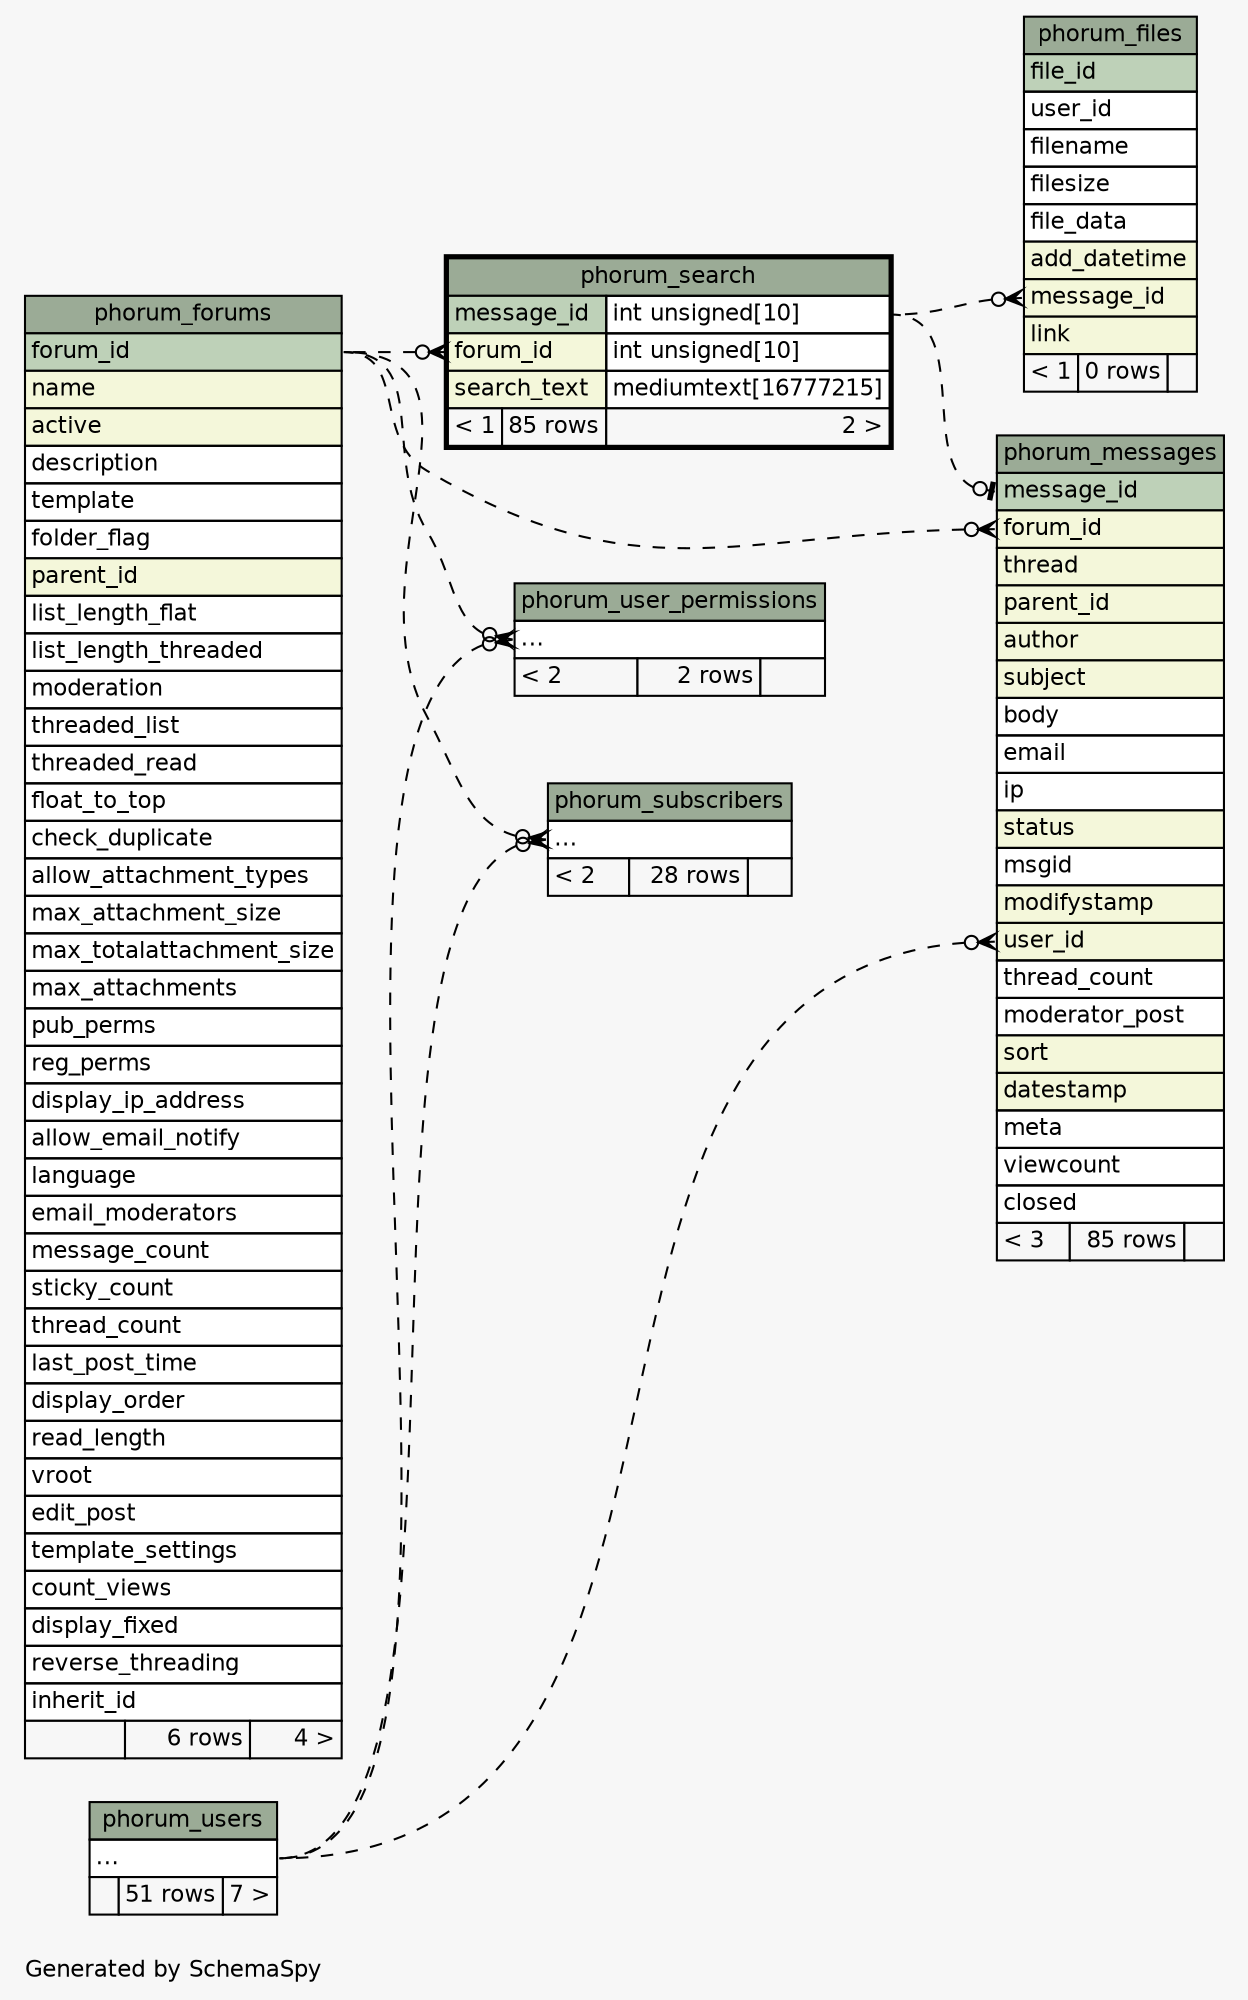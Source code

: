 // dot 2.38.0 on Mac OS X 10.9.4
// SchemaSpy rev 590
digraph "impliedTwoDegreesRelationshipsDiagram" {
  graph [
    rankdir="RL"
    bgcolor="#f7f7f7"
    label="\nGenerated by SchemaSpy"
    labeljust="l"
    nodesep="0.18"
    ranksep="0.46"
    fontname="Helvetica"
    fontsize="11"
  ];
  node [
    fontname="Helvetica"
    fontsize="11"
    shape="plaintext"
  ];
  edge [
    arrowsize="0.8"
  ];
  "phorum_files":"message_id":w -> "phorum_search":"message_id.type":e [arrowhead=none dir=back arrowtail=crowodot style=dashed];
  "phorum_messages":"forum_id":w -> "phorum_forums":"forum_id":e [arrowhead=none dir=back arrowtail=crowodot style=dashed];
  "phorum_messages":"message_id":w -> "phorum_search":"message_id.type":e [arrowhead=none dir=back arrowtail=teeodot style=dashed];
  "phorum_messages":"user_id":w -> "phorum_users":"elipses":e [arrowhead=none dir=back arrowtail=crowodot style=dashed];
  "phorum_search":"forum_id":w -> "phorum_forums":"forum_id":e [arrowhead=none dir=back arrowtail=crowodot style=dashed];
  "phorum_subscribers":"elipses":w -> "phorum_forums":"forum_id":e [arrowhead=none dir=back arrowtail=crowodot style=dashed];
  "phorum_subscribers":"elipses":w -> "phorum_users":"elipses":e [arrowhead=none dir=back arrowtail=crowodot style=dashed];
  "phorum_user_permissions":"elipses":w -> "phorum_forums":"forum_id":e [arrowhead=none dir=back arrowtail=crowodot style=dashed];
  "phorum_user_permissions":"elipses":w -> "phorum_users":"elipses":e [arrowhead=none dir=back arrowtail=crowodot style=dashed];
  "phorum_files" [
    label=<
    <TABLE BORDER="0" CELLBORDER="1" CELLSPACING="0" BGCOLOR="#ffffff">
      <TR><TD COLSPAN="3" BGCOLOR="#9bab96" ALIGN="CENTER">phorum_files</TD></TR>
      <TR><TD PORT="file_id" COLSPAN="3" BGCOLOR="#bed1b8" ALIGN="LEFT">file_id</TD></TR>
      <TR><TD PORT="user_id" COLSPAN="3" ALIGN="LEFT">user_id</TD></TR>
      <TR><TD PORT="filename" COLSPAN="3" ALIGN="LEFT">filename</TD></TR>
      <TR><TD PORT="filesize" COLSPAN="3" ALIGN="LEFT">filesize</TD></TR>
      <TR><TD PORT="file_data" COLSPAN="3" ALIGN="LEFT">file_data</TD></TR>
      <TR><TD PORT="add_datetime" COLSPAN="3" BGCOLOR="#f4f7da" ALIGN="LEFT">add_datetime</TD></TR>
      <TR><TD PORT="message_id" COLSPAN="3" BGCOLOR="#f4f7da" ALIGN="LEFT">message_id</TD></TR>
      <TR><TD PORT="link" COLSPAN="3" BGCOLOR="#f4f7da" ALIGN="LEFT">link</TD></TR>
      <TR><TD ALIGN="LEFT" BGCOLOR="#f7f7f7">&lt; 1</TD><TD ALIGN="RIGHT" BGCOLOR="#f7f7f7">0 rows</TD><TD ALIGN="RIGHT" BGCOLOR="#f7f7f7">  </TD></TR>
    </TABLE>>
    URL="phorum_files.html"
    tooltip="phorum_files"
  ];
  "phorum_forums" [
    label=<
    <TABLE BORDER="0" CELLBORDER="1" CELLSPACING="0" BGCOLOR="#ffffff">
      <TR><TD COLSPAN="3" BGCOLOR="#9bab96" ALIGN="CENTER">phorum_forums</TD></TR>
      <TR><TD PORT="forum_id" COLSPAN="3" BGCOLOR="#bed1b8" ALIGN="LEFT">forum_id</TD></TR>
      <TR><TD PORT="name" COLSPAN="3" BGCOLOR="#f4f7da" ALIGN="LEFT">name</TD></TR>
      <TR><TD PORT="active" COLSPAN="3" BGCOLOR="#f4f7da" ALIGN="LEFT">active</TD></TR>
      <TR><TD PORT="description" COLSPAN="3" ALIGN="LEFT">description</TD></TR>
      <TR><TD PORT="template" COLSPAN="3" ALIGN="LEFT">template</TD></TR>
      <TR><TD PORT="folder_flag" COLSPAN="3" ALIGN="LEFT">folder_flag</TD></TR>
      <TR><TD PORT="parent_id" COLSPAN="3" BGCOLOR="#f4f7da" ALIGN="LEFT">parent_id</TD></TR>
      <TR><TD PORT="list_length_flat" COLSPAN="3" ALIGN="LEFT">list_length_flat</TD></TR>
      <TR><TD PORT="list_length_threaded" COLSPAN="3" ALIGN="LEFT">list_length_threaded</TD></TR>
      <TR><TD PORT="moderation" COLSPAN="3" ALIGN="LEFT">moderation</TD></TR>
      <TR><TD PORT="threaded_list" COLSPAN="3" ALIGN="LEFT">threaded_list</TD></TR>
      <TR><TD PORT="threaded_read" COLSPAN="3" ALIGN="LEFT">threaded_read</TD></TR>
      <TR><TD PORT="float_to_top" COLSPAN="3" ALIGN="LEFT">float_to_top</TD></TR>
      <TR><TD PORT="check_duplicate" COLSPAN="3" ALIGN="LEFT">check_duplicate</TD></TR>
      <TR><TD PORT="allow_attachment_types" COLSPAN="3" ALIGN="LEFT">allow_attachment_types</TD></TR>
      <TR><TD PORT="max_attachment_size" COLSPAN="3" ALIGN="LEFT">max_attachment_size</TD></TR>
      <TR><TD PORT="max_totalattachment_size" COLSPAN="3" ALIGN="LEFT">max_totalattachment_size</TD></TR>
      <TR><TD PORT="max_attachments" COLSPAN="3" ALIGN="LEFT">max_attachments</TD></TR>
      <TR><TD PORT="pub_perms" COLSPAN="3" ALIGN="LEFT">pub_perms</TD></TR>
      <TR><TD PORT="reg_perms" COLSPAN="3" ALIGN="LEFT">reg_perms</TD></TR>
      <TR><TD PORT="display_ip_address" COLSPAN="3" ALIGN="LEFT">display_ip_address</TD></TR>
      <TR><TD PORT="allow_email_notify" COLSPAN="3" ALIGN="LEFT">allow_email_notify</TD></TR>
      <TR><TD PORT="language" COLSPAN="3" ALIGN="LEFT">language</TD></TR>
      <TR><TD PORT="email_moderators" COLSPAN="3" ALIGN="LEFT">email_moderators</TD></TR>
      <TR><TD PORT="message_count" COLSPAN="3" ALIGN="LEFT">message_count</TD></TR>
      <TR><TD PORT="sticky_count" COLSPAN="3" ALIGN="LEFT">sticky_count</TD></TR>
      <TR><TD PORT="thread_count" COLSPAN="3" ALIGN="LEFT">thread_count</TD></TR>
      <TR><TD PORT="last_post_time" COLSPAN="3" ALIGN="LEFT">last_post_time</TD></TR>
      <TR><TD PORT="display_order" COLSPAN="3" ALIGN="LEFT">display_order</TD></TR>
      <TR><TD PORT="read_length" COLSPAN="3" ALIGN="LEFT">read_length</TD></TR>
      <TR><TD PORT="vroot" COLSPAN="3" ALIGN="LEFT">vroot</TD></TR>
      <TR><TD PORT="edit_post" COLSPAN="3" ALIGN="LEFT">edit_post</TD></TR>
      <TR><TD PORT="template_settings" COLSPAN="3" ALIGN="LEFT">template_settings</TD></TR>
      <TR><TD PORT="count_views" COLSPAN="3" ALIGN="LEFT">count_views</TD></TR>
      <TR><TD PORT="display_fixed" COLSPAN="3" ALIGN="LEFT">display_fixed</TD></TR>
      <TR><TD PORT="reverse_threading" COLSPAN="3" ALIGN="LEFT">reverse_threading</TD></TR>
      <TR><TD PORT="inherit_id" COLSPAN="3" ALIGN="LEFT">inherit_id</TD></TR>
      <TR><TD ALIGN="LEFT" BGCOLOR="#f7f7f7">  </TD><TD ALIGN="RIGHT" BGCOLOR="#f7f7f7">6 rows</TD><TD ALIGN="RIGHT" BGCOLOR="#f7f7f7">4 &gt;</TD></TR>
    </TABLE>>
    URL="phorum_forums.html"
    tooltip="phorum_forums"
  ];
  "phorum_messages" [
    label=<
    <TABLE BORDER="0" CELLBORDER="1" CELLSPACING="0" BGCOLOR="#ffffff">
      <TR><TD COLSPAN="3" BGCOLOR="#9bab96" ALIGN="CENTER">phorum_messages</TD></TR>
      <TR><TD PORT="message_id" COLSPAN="3" BGCOLOR="#bed1b8" ALIGN="LEFT">message_id</TD></TR>
      <TR><TD PORT="forum_id" COLSPAN="3" BGCOLOR="#f4f7da" ALIGN="LEFT">forum_id</TD></TR>
      <TR><TD PORT="thread" COLSPAN="3" BGCOLOR="#f4f7da" ALIGN="LEFT">thread</TD></TR>
      <TR><TD PORT="parent_id" COLSPAN="3" BGCOLOR="#f4f7da" ALIGN="LEFT">parent_id</TD></TR>
      <TR><TD PORT="author" COLSPAN="3" BGCOLOR="#f4f7da" ALIGN="LEFT">author</TD></TR>
      <TR><TD PORT="subject" COLSPAN="3" BGCOLOR="#f4f7da" ALIGN="LEFT">subject</TD></TR>
      <TR><TD PORT="body" COLSPAN="3" ALIGN="LEFT">body</TD></TR>
      <TR><TD PORT="email" COLSPAN="3" ALIGN="LEFT">email</TD></TR>
      <TR><TD PORT="ip" COLSPAN="3" ALIGN="LEFT">ip</TD></TR>
      <TR><TD PORT="status" COLSPAN="3" BGCOLOR="#f4f7da" ALIGN="LEFT">status</TD></TR>
      <TR><TD PORT="msgid" COLSPAN="3" ALIGN="LEFT">msgid</TD></TR>
      <TR><TD PORT="modifystamp" COLSPAN="3" BGCOLOR="#f4f7da" ALIGN="LEFT">modifystamp</TD></TR>
      <TR><TD PORT="user_id" COLSPAN="3" BGCOLOR="#f4f7da" ALIGN="LEFT">user_id</TD></TR>
      <TR><TD PORT="thread_count" COLSPAN="3" ALIGN="LEFT">thread_count</TD></TR>
      <TR><TD PORT="moderator_post" COLSPAN="3" ALIGN="LEFT">moderator_post</TD></TR>
      <TR><TD PORT="sort" COLSPAN="3" BGCOLOR="#f4f7da" ALIGN="LEFT">sort</TD></TR>
      <TR><TD PORT="datestamp" COLSPAN="3" BGCOLOR="#f4f7da" ALIGN="LEFT">datestamp</TD></TR>
      <TR><TD PORT="meta" COLSPAN="3" ALIGN="LEFT">meta</TD></TR>
      <TR><TD PORT="viewcount" COLSPAN="3" ALIGN="LEFT">viewcount</TD></TR>
      <TR><TD PORT="closed" COLSPAN="3" ALIGN="LEFT">closed</TD></TR>
      <TR><TD ALIGN="LEFT" BGCOLOR="#f7f7f7">&lt; 3</TD><TD ALIGN="RIGHT" BGCOLOR="#f7f7f7">85 rows</TD><TD ALIGN="RIGHT" BGCOLOR="#f7f7f7">  </TD></TR>
    </TABLE>>
    URL="phorum_messages.html"
    tooltip="phorum_messages"
  ];
  "phorum_search" [
    label=<
    <TABLE BORDER="2" CELLBORDER="1" CELLSPACING="0" BGCOLOR="#ffffff">
      <TR><TD COLSPAN="3" BGCOLOR="#9bab96" ALIGN="CENTER">phorum_search</TD></TR>
      <TR><TD PORT="message_id" COLSPAN="2" BGCOLOR="#bed1b8" ALIGN="LEFT">message_id</TD><TD PORT="message_id.type" ALIGN="LEFT">int unsigned[10]</TD></TR>
      <TR><TD PORT="forum_id" COLSPAN="2" BGCOLOR="#f4f7da" ALIGN="LEFT">forum_id</TD><TD PORT="forum_id.type" ALIGN="LEFT">int unsigned[10]</TD></TR>
      <TR><TD PORT="search_text" COLSPAN="2" BGCOLOR="#f4f7da" ALIGN="LEFT">search_text</TD><TD PORT="search_text.type" ALIGN="LEFT">mediumtext[16777215]</TD></TR>
      <TR><TD ALIGN="LEFT" BGCOLOR="#f7f7f7">&lt; 1</TD><TD ALIGN="RIGHT" BGCOLOR="#f7f7f7">85 rows</TD><TD ALIGN="RIGHT" BGCOLOR="#f7f7f7">2 &gt;</TD></TR>
    </TABLE>>
    URL="phorum_search.html"
    tooltip="phorum_search"
  ];
  "phorum_subscribers" [
    label=<
    <TABLE BORDER="0" CELLBORDER="1" CELLSPACING="0" BGCOLOR="#ffffff">
      <TR><TD COLSPAN="3" BGCOLOR="#9bab96" ALIGN="CENTER">phorum_subscribers</TD></TR>
      <TR><TD PORT="elipses" COLSPAN="3" ALIGN="LEFT">...</TD></TR>
      <TR><TD ALIGN="LEFT" BGCOLOR="#f7f7f7">&lt; 2</TD><TD ALIGN="RIGHT" BGCOLOR="#f7f7f7">28 rows</TD><TD ALIGN="RIGHT" BGCOLOR="#f7f7f7">  </TD></TR>
    </TABLE>>
    URL="phorum_subscribers.html"
    tooltip="phorum_subscribers"
  ];
  "phorum_user_permissions" [
    label=<
    <TABLE BORDER="0" CELLBORDER="1" CELLSPACING="0" BGCOLOR="#ffffff">
      <TR><TD COLSPAN="3" BGCOLOR="#9bab96" ALIGN="CENTER">phorum_user_permissions</TD></TR>
      <TR><TD PORT="elipses" COLSPAN="3" ALIGN="LEFT">...</TD></TR>
      <TR><TD ALIGN="LEFT" BGCOLOR="#f7f7f7">&lt; 2</TD><TD ALIGN="RIGHT" BGCOLOR="#f7f7f7">2 rows</TD><TD ALIGN="RIGHT" BGCOLOR="#f7f7f7">  </TD></TR>
    </TABLE>>
    URL="phorum_user_permissions.html"
    tooltip="phorum_user_permissions"
  ];
  "phorum_users" [
    label=<
    <TABLE BORDER="0" CELLBORDER="1" CELLSPACING="0" BGCOLOR="#ffffff">
      <TR><TD COLSPAN="3" BGCOLOR="#9bab96" ALIGN="CENTER">phorum_users</TD></TR>
      <TR><TD PORT="elipses" COLSPAN="3" ALIGN="LEFT">...</TD></TR>
      <TR><TD ALIGN="LEFT" BGCOLOR="#f7f7f7">  </TD><TD ALIGN="RIGHT" BGCOLOR="#f7f7f7">51 rows</TD><TD ALIGN="RIGHT" BGCOLOR="#f7f7f7">7 &gt;</TD></TR>
    </TABLE>>
    URL="phorum_users.html"
    tooltip="phorum_users"
  ];
}
